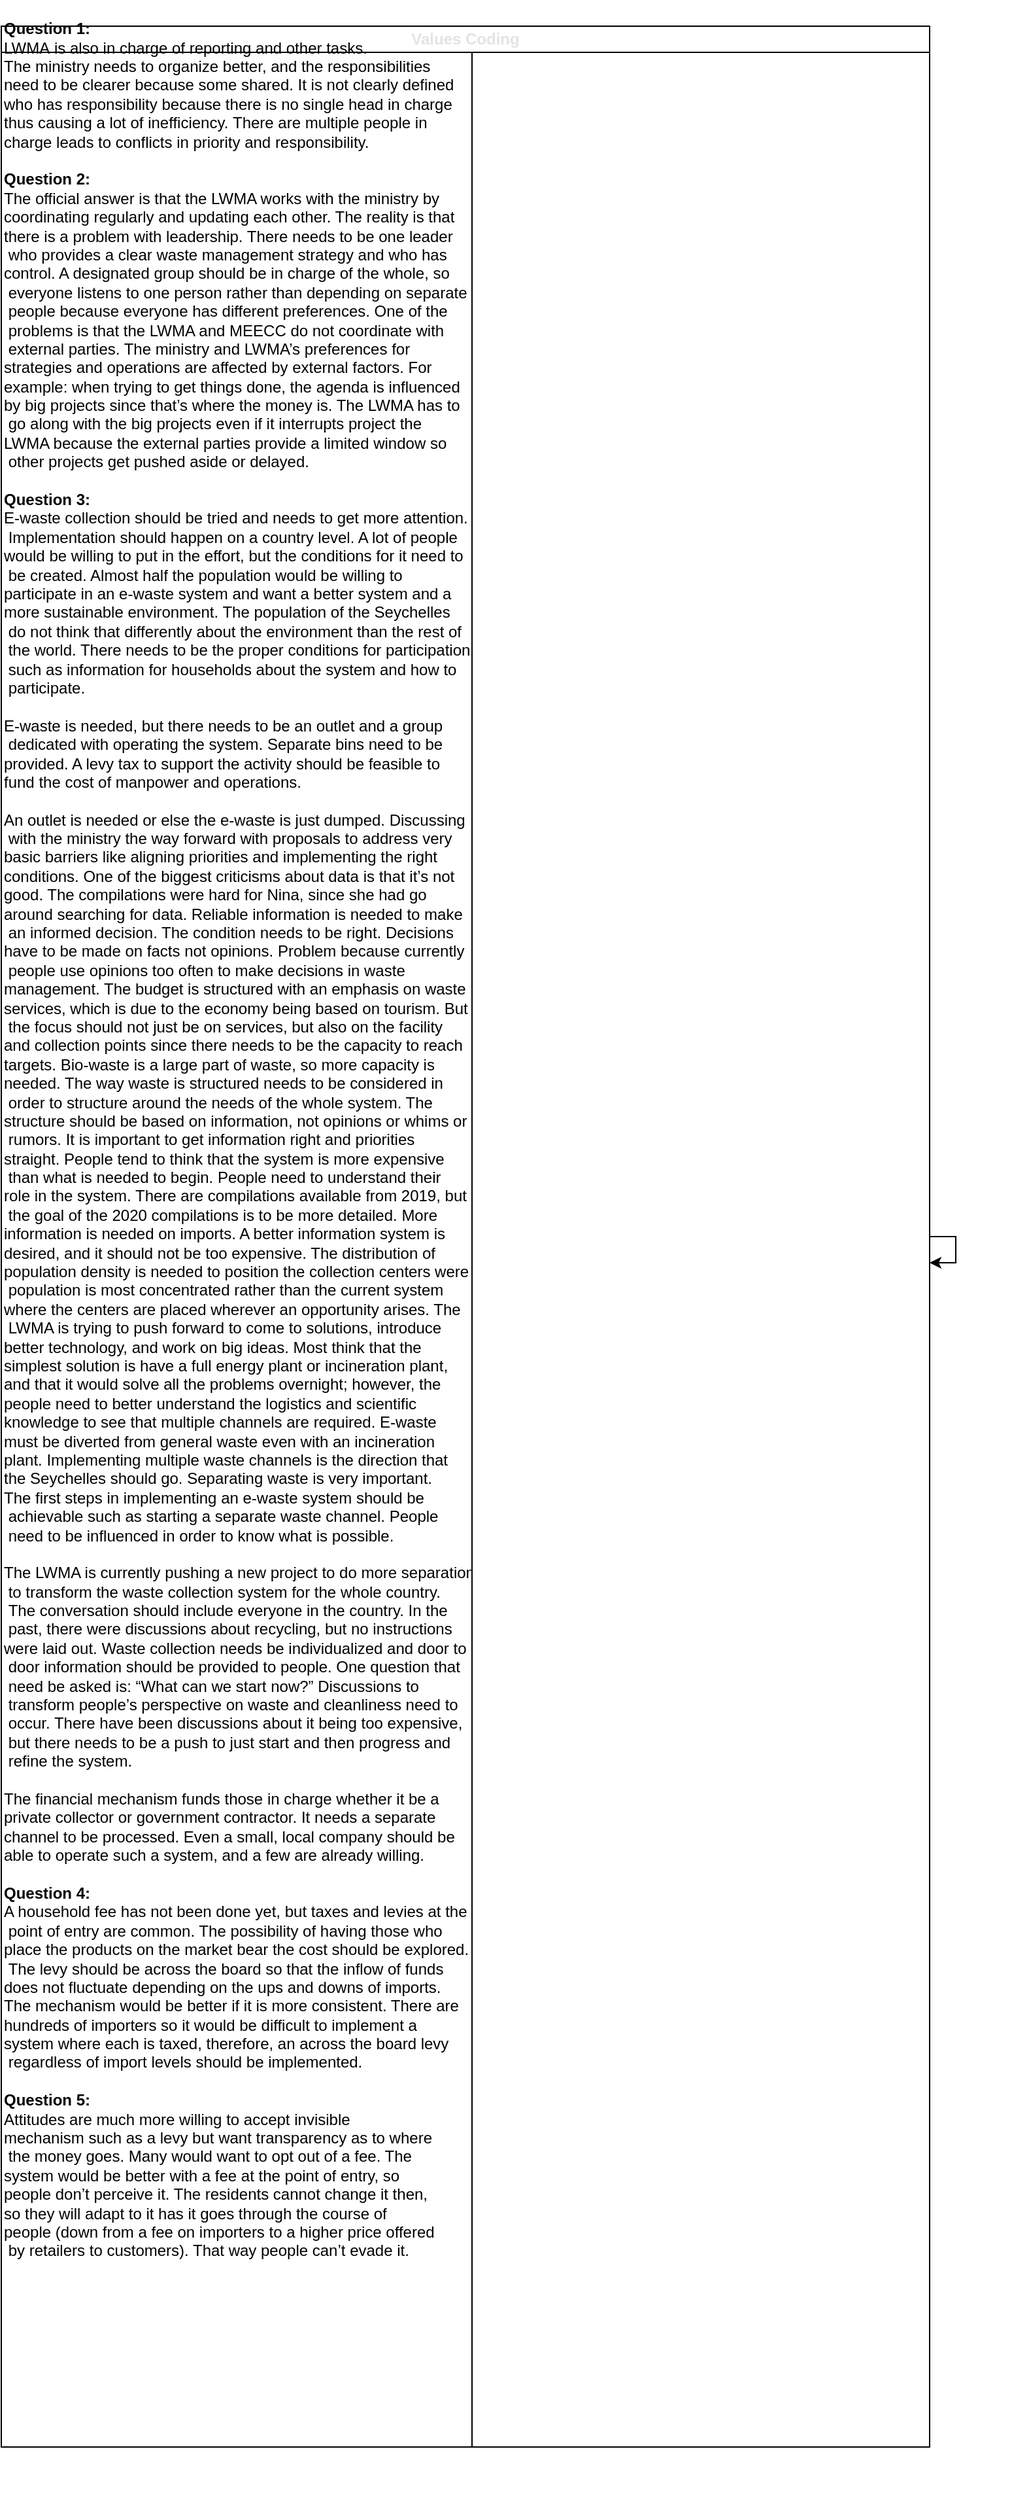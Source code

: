 <mxfile version="13.6.2" type="github">
  <diagram id="prtHgNgQTEPvFCAcTncT" name="Page-1">
    <mxGraphModel dx="1038" dy="532" grid="1" gridSize="10" guides="1" tooltips="1" connect="1" arrows="1" fold="1" page="1" pageScale="1" pageWidth="827" pageHeight="1169" math="0" shadow="0">
      <root>
        <mxCell id="0" />
        <mxCell id="1" parent="0" />
        <mxCell id="dNxyNK7c78bLwvsdeMH5-11" value="Values Coding" style="swimlane;html=1;startSize=20;horizontal=1;containerType=tree;glass=0;textOpacity=10;whiteSpace=wrap;" parent="1" vertex="1">
          <mxGeometry x="40" y="80" width="710" height="1850" as="geometry" />
        </mxCell>
        <mxCell id="wTvHSEy84LiGymbCWiN8-1" value="&lt;br&gt;&lt;div&gt;&lt;b&gt;Question 1:&amp;nbsp;&lt;/b&gt;&lt;span&gt;&amp;nbsp;&lt;/span&gt;&lt;/div&gt;&lt;div&gt;&lt;span&gt;LWMA&amp;nbsp;is&amp;nbsp;also&amp;nbsp;in&amp;nbsp;charge&amp;nbsp;of&amp;nbsp;reporting&amp;nbsp;and&amp;nbsp;other&amp;nbsp;tasks.&amp;nbsp;&lt;/span&gt;&lt;/div&gt;&lt;div&gt;&lt;span&gt;The&amp;nbsp;ministry&amp;nbsp;needs&amp;nbsp;to&amp;nbsp;organize&amp;nbsp;better,&amp;nbsp;and&amp;nbsp;the&amp;nbsp;responsibilities&amp;nbsp;&lt;/span&gt;&lt;/div&gt;&lt;div&gt;&lt;span&gt;need&amp;nbsp;to&amp;nbsp;be&amp;nbsp;clearer&amp;nbsp;because&amp;nbsp;some&amp;nbsp;shared.&amp;nbsp;It&amp;nbsp;is&amp;nbsp;not&amp;nbsp;clearly&amp;nbsp;defined&amp;nbsp;&lt;/span&gt;&lt;/div&gt;&lt;div&gt;&lt;span&gt;who&amp;nbsp;has&amp;nbsp;responsibility&amp;nbsp;because&amp;nbsp;there&amp;nbsp;is&amp;nbsp;no&amp;nbsp;single&amp;nbsp;head&amp;nbsp;in&amp;nbsp;charge&amp;nbsp;&lt;/span&gt;&lt;/div&gt;&lt;div&gt;&lt;span&gt;thus&amp;nbsp;causing&amp;nbsp;a&amp;nbsp;lot&amp;nbsp;of&amp;nbsp;inefficiency.&amp;nbsp;There&amp;nbsp;are&amp;nbsp;multiple&amp;nbsp;people&amp;nbsp;in&amp;nbsp;&lt;/span&gt;&lt;/div&gt;&lt;div&gt;&lt;span&gt;charge&amp;nbsp;leads&amp;nbsp;to&amp;nbsp;conflicts&amp;nbsp;in&amp;nbsp;priority&amp;nbsp;and&amp;nbsp;responsibility.&lt;/span&gt;&lt;/div&gt;&lt;div&gt;&lt;span&gt;&lt;br&gt;&lt;/span&gt;&lt;/div&gt;&lt;div&gt;&lt;span&gt;&lt;b&gt;Question 2:&amp;nbsp;&amp;nbsp;&lt;/b&gt;&lt;/span&gt;&lt;/div&gt;The official answer is that the LWMA works with the ministry by&amp;nbsp;&lt;br&gt;coordinating regularly and updating each other. The reality is that &lt;br&gt;there is a problem with leadership. There needs to be one leader&lt;br&gt;&amp;nbsp;who provides a clear waste management strategy and who has &lt;br&gt;control. A designated group should be in charge of the whole, so&lt;br&gt;&amp;nbsp;everyone listens to one person rather than depending on separate&lt;br&gt;&amp;nbsp;people because everyone has different preferences. One of the&lt;br&gt;&amp;nbsp;problems is that the LWMA and MEECC do not coordinate with&lt;br&gt;&amp;nbsp;external parties. The ministry and LWMA’s preferences for &lt;br&gt;strategies and operations are affected by external factors. For &lt;br&gt;example:&amp;nbsp;when trying to get things done, the agenda is influenced &lt;br&gt;by big projects since that’s where the money is. The LWMA has to&lt;br&gt;&amp;nbsp;go along with the big projects even if it interrupts project the &lt;br&gt;LWMA because the external parties provide a limited window so&lt;br&gt;&amp;nbsp;other projects get pushed aside or delayed.&lt;br&gt;&lt;br&gt;&lt;b&gt;Question 3:&lt;/b&gt;&lt;br&gt;E-waste collection should be tried and needs to get more attention.&lt;br&gt;&amp;nbsp;Implementation should happen on a country level. A lot of people &lt;br&gt;would be willing to put in the effort, but the conditions for it need to&lt;br&gt;&amp;nbsp;be created. Almost half the population would be willing to &lt;br&gt;participate in an e-waste system and want a better system and a &lt;br&gt;more sustainable environment. The population of the Seychelles&lt;br&gt;&amp;nbsp;do not think that differently about the environment than the rest of&lt;br&gt;&amp;nbsp;the world. There needs to be the proper conditions for participation&lt;br&gt;&amp;nbsp;such as information for households about the system and how to&lt;br&gt;&amp;nbsp;participate.&amp;nbsp;&lt;br&gt;&lt;br&gt;E-waste is needed, but there needs to be an outlet and a group&lt;br&gt;&amp;nbsp;dedicated with operating the system. Separate bins need to be &lt;br&gt;provided. A levy tax to support the activity should be feasible to &lt;br&gt;fund the cost of manpower and operations.&lt;br&gt;&lt;br&gt;An outlet is needed or else the e-waste is just dumped. Discussing&lt;br&gt;&amp;nbsp;with the ministry the way forward with proposals to address very &lt;br&gt;basic barriers like aligning priorities and implementing the right &lt;br&gt;conditions. One of the biggest criticisms about data is that it’s not &lt;br&gt;good. The compilations were hard for Nina, since she had go &lt;br&gt;around searching for data. Reliable information is needed to make&lt;br&gt;&amp;nbsp;an informed decision. The condition needs to be right. Decisions &lt;br&gt;have to be made on facts not opinions. Problem because currently&lt;br&gt;&amp;nbsp;people use opinions too often to make decisions in waste &lt;br&gt;management. The budget is structured with an emphasis on waste &lt;br&gt;services, which is due to the economy being based on tourism. But&lt;br&gt;&amp;nbsp;the focus should not just be on services, but also on the facility &lt;br&gt;and collection points since there needs to be the capacity to reach &lt;br&gt;targets. Bio-waste is a large part of waste, so more capacity is &lt;br&gt;needed. The way waste is structured needs to be considered in&lt;br&gt;&amp;nbsp;order to structure around the needs of the whole system. The &lt;br&gt;structure should be based on information, not opinions or whims or&lt;br&gt;&amp;nbsp;rumors. It is important to get information right and priorities &lt;br&gt;straight. People tend to think that the system is more expensive&lt;br&gt;&amp;nbsp;than what is needed to begin. People need to understand their &lt;br&gt;role in the system. There are compilations available from 2019, but&lt;br&gt;&amp;nbsp;the goal of the 2020 compilations is to be more detailed. More &lt;br&gt;information is needed on imports. A better information system is &lt;br&gt;desired, and it should not be too expensive. The distribution of &lt;br&gt;population density is needed to position the collection centers were&lt;br&gt;&amp;nbsp;population is most concentrated rather than the current system &lt;br&gt;where the centers are placed wherever an opportunity arises. The&lt;br&gt;&amp;nbsp;LWMA is trying to push forward to come to solutions, introduce &lt;br&gt;better technology, and work on big ideas. Most think that the &lt;br&gt;simplest solution is have a full energy plant or incineration plant, &lt;br&gt;and that it would solve all the problems overnight; however, the &lt;br&gt;people need to better understand the logistics and scientific &lt;br&gt;knowledge to see that multiple channels are required. E-waste &lt;br&gt;must be diverted from general waste even with an incineration &lt;br&gt;plant. Implementing multiple waste channels is the direction that &lt;br&gt;the Seychelles should go. Separating waste is very important. &lt;br&gt;The first steps in implementing an e-waste system should be&lt;br&gt;&amp;nbsp;achievable such as starting a separate waste channel. People&lt;br&gt;&amp;nbsp;need to be influenced in order to know what is possible.&amp;nbsp;&amp;nbsp;&lt;br&gt;&lt;br&gt;The LWMA is currently pushing a new project to do more separation by the source (pre-sorting by households). The goal is&lt;br&gt;&amp;nbsp;to transform the waste collection system for the whole country.&lt;br&gt;&amp;nbsp;The conversation should include everyone in the country. In the&lt;br&gt;&amp;nbsp;past, there were discussions about recycling, but no instructions &lt;br&gt;were laid out. Waste collection needs be individualized and door to&lt;br&gt;&amp;nbsp;door information should be provided to people. One question that&lt;br&gt;&amp;nbsp;need be asked is: “What can we start now?” Discussions to&amp;nbsp;&lt;br&gt;&amp;nbsp;transform people’s perspective on waste and cleanliness need to&lt;br&gt;&amp;nbsp;occur. There have been discussions about it being too expensive,&lt;br&gt;&amp;nbsp;but there needs to be a push to just start and then progress and&lt;br&gt;&amp;nbsp;refine the system.&lt;br&gt;&lt;br&gt;The financial mechanism funds those in charge whether it be a &lt;br&gt;private collector or government contractor. It needs a separate &lt;br&gt;channel to be processed. Even a small, local company should be &lt;br&gt;able to operate such a system, and a few are already willing.&lt;br&gt;&lt;br&gt;&lt;b&gt;Question 4:&lt;/b&gt;&lt;br&gt;A household fee has not been done yet, but taxes and levies at the&lt;br&gt;&amp;nbsp;point of entry are common. The possibility of having those who &lt;br&gt;place the products on the market bear the cost should be explored.&lt;br&gt;&amp;nbsp;The levy should be across the board so that the inflow of funds &lt;br&gt;does not fluctuate depending on the ups and downs of imports. &lt;br&gt;The mechanism would be better if it is more consistent. There are &lt;br&gt;hundreds of importers so it would be difficult to implement a &lt;br&gt;system where each is taxed, therefore, an across the board levy&lt;br&gt;&amp;nbsp;regardless of import levels should be implemented.&lt;br&gt;&lt;br&gt;&lt;b&gt;Question 5:&lt;/b&gt;&lt;br&gt;Attitudes are much more willing to accept invisible &lt;br&gt;mechanism such as a levy but want transparency as to where&lt;br&gt;&amp;nbsp;the money goes. Many would want to opt out of a fee. The &lt;br&gt;system would be better with a fee at the point of entry, so &lt;br&gt;people don’t perceive it. The residents cannot change it then, &lt;br&gt;so they will adapt to it has it goes through the course of &lt;br&gt;people (down from a fee on importers to a higher price offered&lt;br&gt;&amp;nbsp;by retailers to customers). That way people can’t evade it.&lt;br&gt;&lt;br&gt;&lt;br&gt;&lt;table border=&quot;0&quot; cellpadding=&quot;0&quot; cellspacing=&quot;0&quot; width=&quot;783&quot; style=&quot;border-collapse: collapse ; width: 587pt&quot;&gt;&lt;tbody&gt;&lt;tr style=&quot;height: 115.2pt&quot;&gt;  &lt;td height=&quot;154&quot; class=&quot;xl65&quot; width=&quot;783&quot; style=&quot;height: 115.2pt ; width: 587pt&quot;&gt;&lt;/td&gt;&lt;/tr&gt;&lt;/tbody&gt;&lt;/table&gt;" style="rounded=0;html=1;horizontal=1;whiteSpace=wrap;align=left;" parent="dNxyNK7c78bLwvsdeMH5-11" vertex="1">
          <mxGeometry y="20" width="360" height="1830" as="geometry" />
        </mxCell>
        <mxCell id="wTvHSEy84LiGymbCWiN8-2" value="" style="rounded=0;whiteSpace=wrap;html=1;" parent="dNxyNK7c78bLwvsdeMH5-11" vertex="1">
          <mxGeometry x="360" y="20" width="350" height="1830" as="geometry" />
        </mxCell>
        <mxCell id="wTvHSEy84LiGymbCWiN8-4" style="edgeStyle=orthogonalEdgeStyle;rounded=0;orthogonalLoop=1;jettySize=auto;html=1;exitX=0.5;exitY=1;exitDx=0;exitDy=0;" parent="dNxyNK7c78bLwvsdeMH5-11" source="wTvHSEy84LiGymbCWiN8-2" target="wTvHSEy84LiGymbCWiN8-2" edge="1">
          <mxGeometry relative="1" as="geometry" />
        </mxCell>
        <mxCell id="oQspgl1KT6rM-b-Mon6M-1" style="edgeStyle=orthogonalEdgeStyle;rounded=0;orthogonalLoop=1;jettySize=auto;html=1;" edge="1" parent="dNxyNK7c78bLwvsdeMH5-11" source="wTvHSEy84LiGymbCWiN8-2" target="wTvHSEy84LiGymbCWiN8-2">
          <mxGeometry relative="1" as="geometry" />
        </mxCell>
      </root>
    </mxGraphModel>
  </diagram>
</mxfile>
